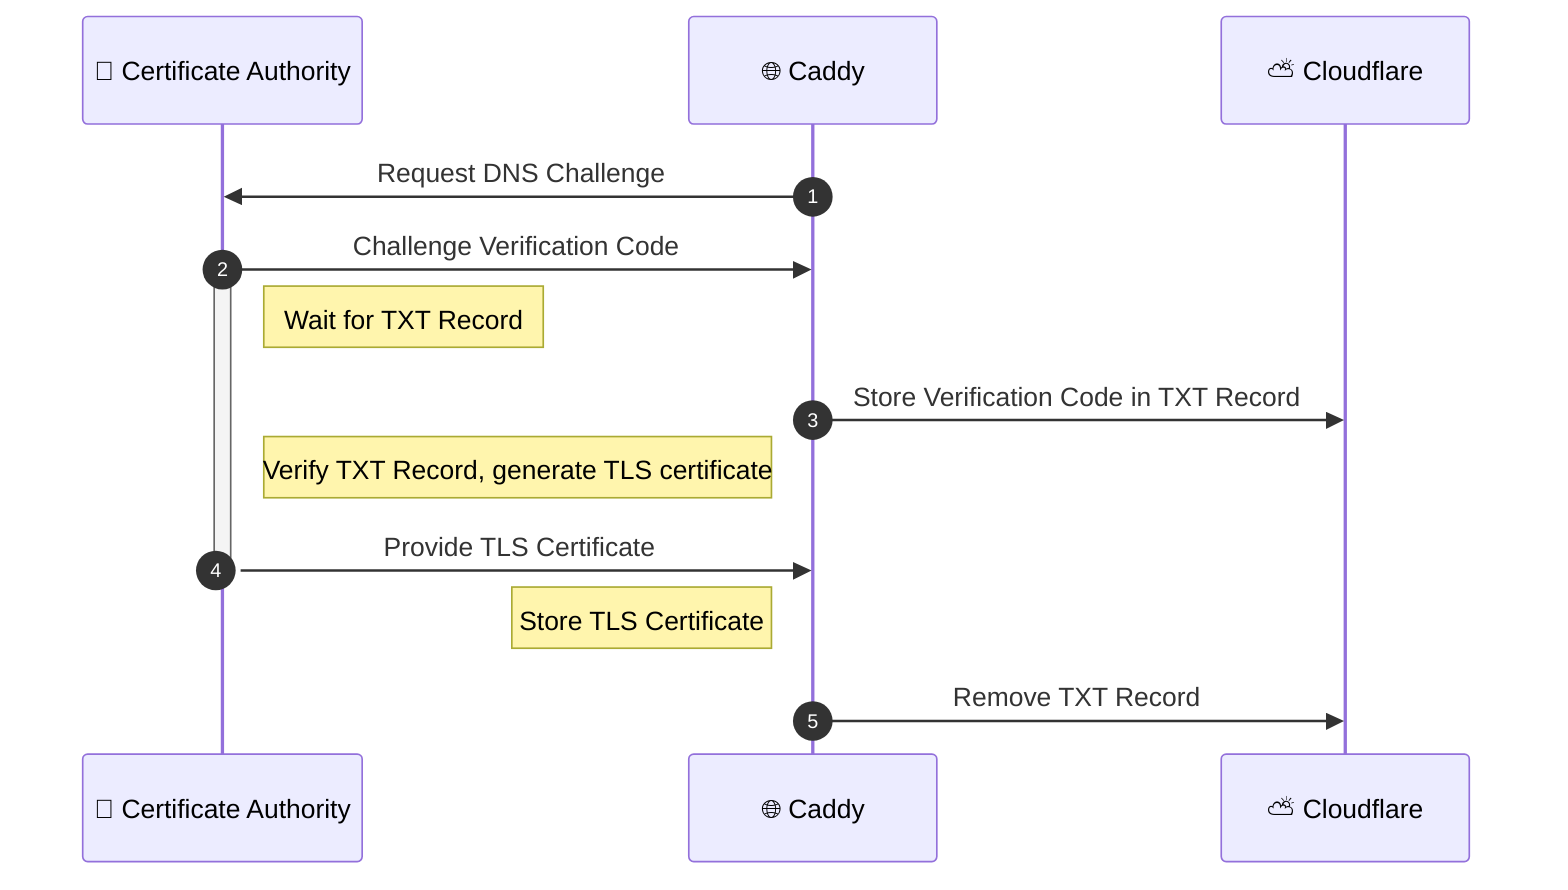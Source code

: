 sequenceDiagram
  autonumber
  participant ca as 🔐 Certificate Authority
  participant caddy as 🌐 Caddy
  participant cf as ⛅ Cloudflare

  caddy->>ca: Request DNS Challenge
  ca->>caddy: Challenge Verification Code
  activate ca
  note right of ca: Wait for TXT Record

  caddy->>cf: Store Verification Code in TXT Record

  note right of ca: Verify TXT Record, generate TLS certificate
  ca->>caddy: Provide TLS Certificate
  deactivate ca
  note left of caddy: Store TLS Certificate

  caddy->>cf: Remove TXT Record